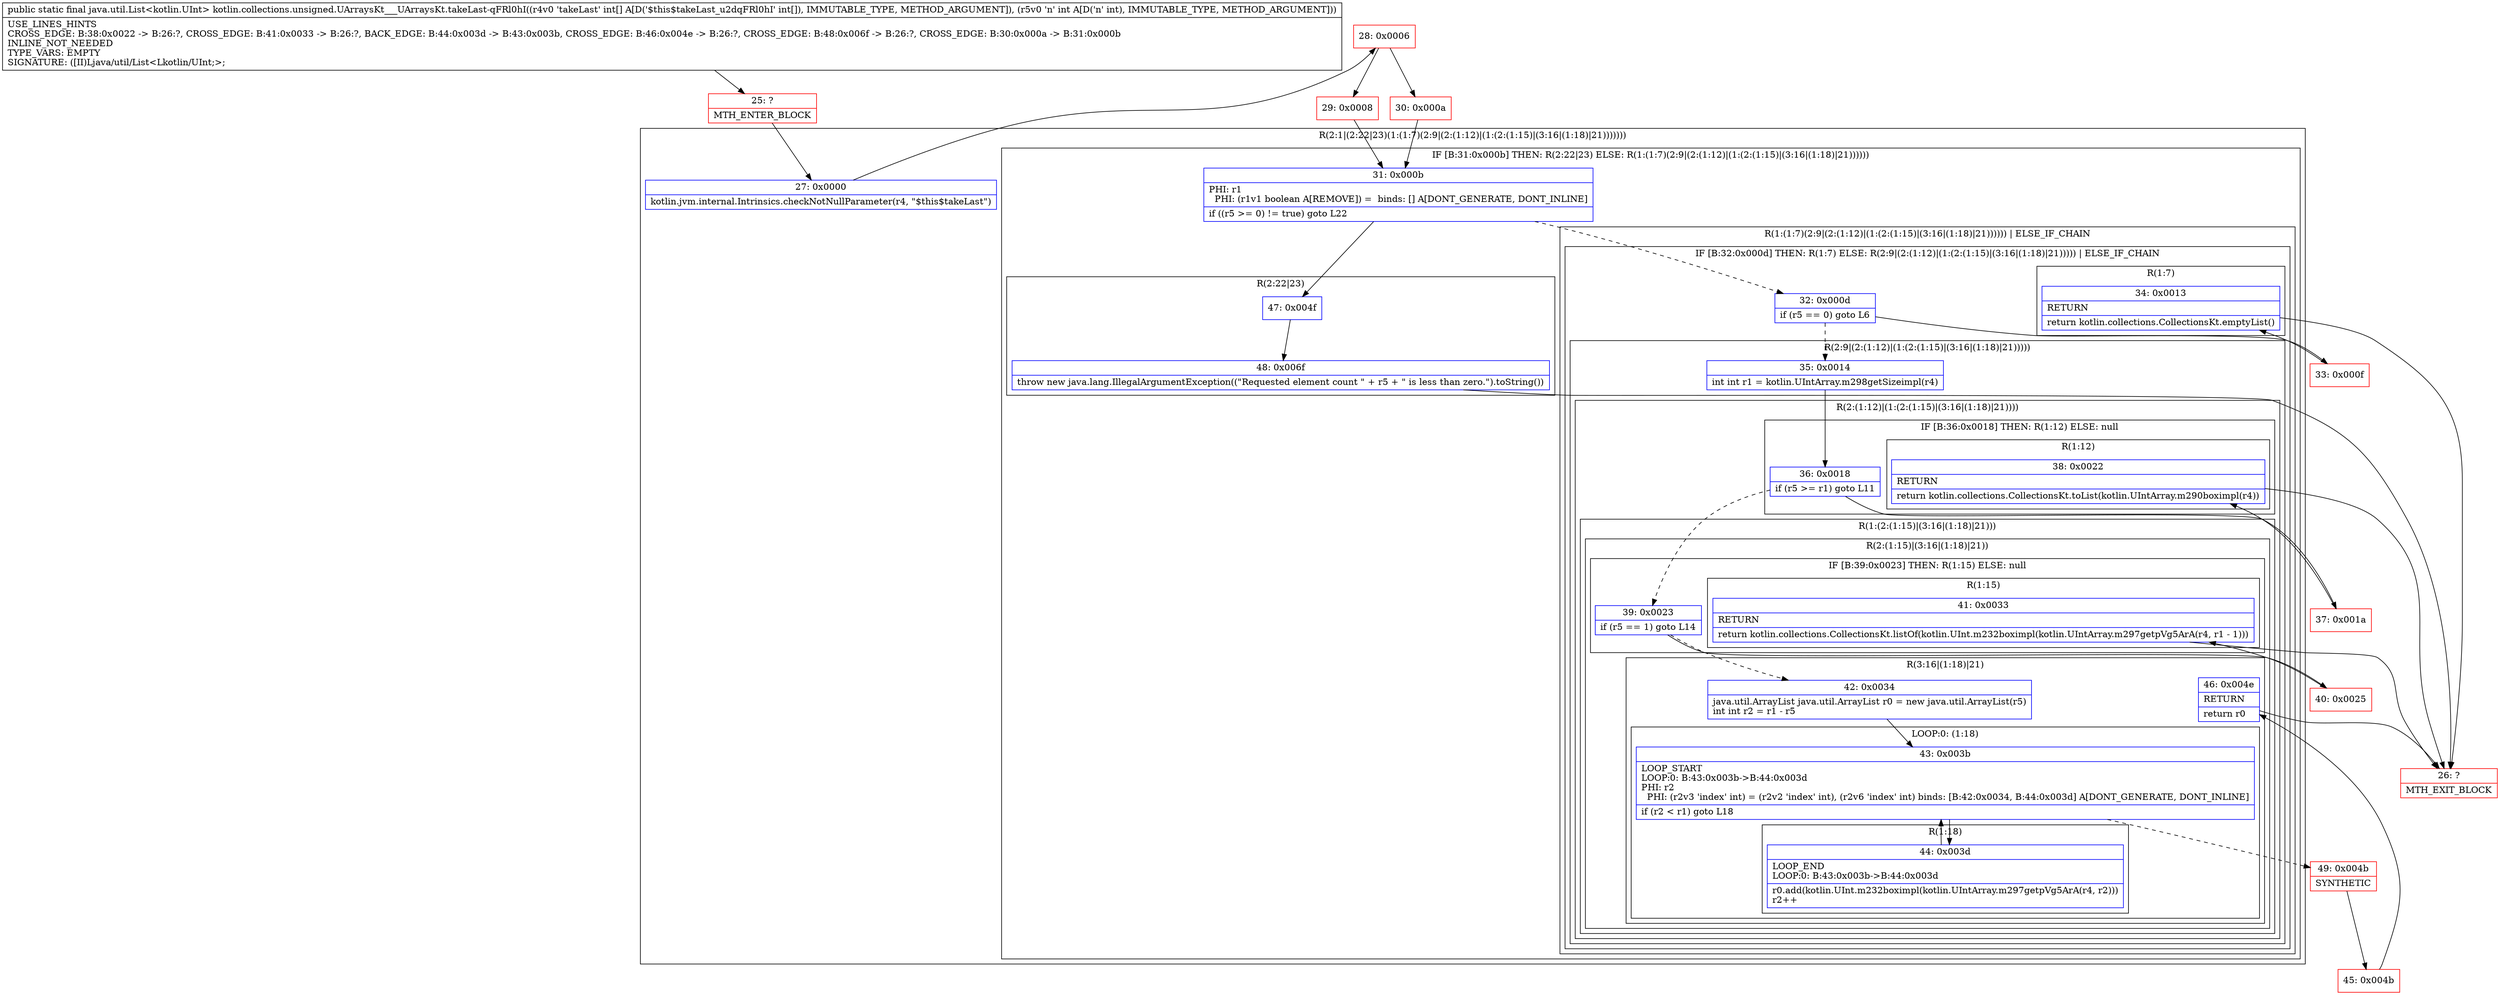 digraph "CFG forkotlin.collections.unsigned.UArraysKt___UArraysKt.takeLast\-qFRl0hI([II)Ljava\/util\/List;" {
subgraph cluster_Region_2082110723 {
label = "R(2:1|(2:22|23)(1:(1:7)(2:9|(2:(1:12)|(1:(2:(1:15)|(3:16|(1:18)|21)))))))";
node [shape=record,color=blue];
Node_27 [shape=record,label="{27\:\ 0x0000|kotlin.jvm.internal.Intrinsics.checkNotNullParameter(r4, \"$this$takeLast\")\l}"];
subgraph cluster_IfRegion_1607593976 {
label = "IF [B:31:0x000b] THEN: R(2:22|23) ELSE: R(1:(1:7)(2:9|(2:(1:12)|(1:(2:(1:15)|(3:16|(1:18)|21))))))";
node [shape=record,color=blue];
Node_31 [shape=record,label="{31\:\ 0x000b|PHI: r1 \l  PHI: (r1v1 boolean A[REMOVE]) =  binds: [] A[DONT_GENERATE, DONT_INLINE]\l|if ((r5 \>= 0) != true) goto L22\l}"];
subgraph cluster_Region_580110449 {
label = "R(2:22|23)";
node [shape=record,color=blue];
Node_47 [shape=record,label="{47\:\ 0x004f}"];
Node_48 [shape=record,label="{48\:\ 0x006f|throw new java.lang.IllegalArgumentException((\"Requested element count \" + r5 + \" is less than zero.\").toString())\l}"];
}
subgraph cluster_Region_1945121833 {
label = "R(1:(1:7)(2:9|(2:(1:12)|(1:(2:(1:15)|(3:16|(1:18)|21)))))) | ELSE_IF_CHAIN\l";
node [shape=record,color=blue];
subgraph cluster_IfRegion_1546497329 {
label = "IF [B:32:0x000d] THEN: R(1:7) ELSE: R(2:9|(2:(1:12)|(1:(2:(1:15)|(3:16|(1:18)|21))))) | ELSE_IF_CHAIN\l";
node [shape=record,color=blue];
Node_32 [shape=record,label="{32\:\ 0x000d|if (r5 == 0) goto L6\l}"];
subgraph cluster_Region_206776163 {
label = "R(1:7)";
node [shape=record,color=blue];
Node_34 [shape=record,label="{34\:\ 0x0013|RETURN\l|return kotlin.collections.CollectionsKt.emptyList()\l}"];
}
subgraph cluster_Region_6294542 {
label = "R(2:9|(2:(1:12)|(1:(2:(1:15)|(3:16|(1:18)|21)))))";
node [shape=record,color=blue];
Node_35 [shape=record,label="{35\:\ 0x0014|int int r1 = kotlin.UIntArray.m298getSizeimpl(r4)\l}"];
subgraph cluster_Region_809477848 {
label = "R(2:(1:12)|(1:(2:(1:15)|(3:16|(1:18)|21))))";
node [shape=record,color=blue];
subgraph cluster_IfRegion_796441140 {
label = "IF [B:36:0x0018] THEN: R(1:12) ELSE: null";
node [shape=record,color=blue];
Node_36 [shape=record,label="{36\:\ 0x0018|if (r5 \>= r1) goto L11\l}"];
subgraph cluster_Region_1117556106 {
label = "R(1:12)";
node [shape=record,color=blue];
Node_38 [shape=record,label="{38\:\ 0x0022|RETURN\l|return kotlin.collections.CollectionsKt.toList(kotlin.UIntArray.m290boximpl(r4))\l}"];
}
}
subgraph cluster_Region_1944712397 {
label = "R(1:(2:(1:15)|(3:16|(1:18)|21)))";
node [shape=record,color=blue];
subgraph cluster_Region_1721023980 {
label = "R(2:(1:15)|(3:16|(1:18)|21))";
node [shape=record,color=blue];
subgraph cluster_IfRegion_726716032 {
label = "IF [B:39:0x0023] THEN: R(1:15) ELSE: null";
node [shape=record,color=blue];
Node_39 [shape=record,label="{39\:\ 0x0023|if (r5 == 1) goto L14\l}"];
subgraph cluster_Region_933048783 {
label = "R(1:15)";
node [shape=record,color=blue];
Node_41 [shape=record,label="{41\:\ 0x0033|RETURN\l|return kotlin.collections.CollectionsKt.listOf(kotlin.UInt.m232boximpl(kotlin.UIntArray.m297getpVg5ArA(r4, r1 \- 1)))\l}"];
}
}
subgraph cluster_Region_956416776 {
label = "R(3:16|(1:18)|21)";
node [shape=record,color=blue];
Node_42 [shape=record,label="{42\:\ 0x0034|java.util.ArrayList java.util.ArrayList r0 = new java.util.ArrayList(r5)\lint int r2 = r1 \- r5\l}"];
subgraph cluster_LoopRegion_956414042 {
label = "LOOP:0: (1:18)";
node [shape=record,color=blue];
Node_43 [shape=record,label="{43\:\ 0x003b|LOOP_START\lLOOP:0: B:43:0x003b\-\>B:44:0x003d\lPHI: r2 \l  PHI: (r2v3 'index' int) = (r2v2 'index' int), (r2v6 'index' int) binds: [B:42:0x0034, B:44:0x003d] A[DONT_GENERATE, DONT_INLINE]\l|if (r2 \< r1) goto L18\l}"];
subgraph cluster_Region_1396837460 {
label = "R(1:18)";
node [shape=record,color=blue];
Node_44 [shape=record,label="{44\:\ 0x003d|LOOP_END\lLOOP:0: B:43:0x003b\-\>B:44:0x003d\l|r0.add(kotlin.UInt.m232boximpl(kotlin.UIntArray.m297getpVg5ArA(r4, r2)))\lr2++\l}"];
}
}
Node_46 [shape=record,label="{46\:\ 0x004e|RETURN\l|return r0\l}"];
}
}
}
}
}
}
}
}
}
Node_25 [shape=record,color=red,label="{25\:\ ?|MTH_ENTER_BLOCK\l}"];
Node_28 [shape=record,color=red,label="{28\:\ 0x0006}"];
Node_29 [shape=record,color=red,label="{29\:\ 0x0008}"];
Node_33 [shape=record,color=red,label="{33\:\ 0x000f}"];
Node_26 [shape=record,color=red,label="{26\:\ ?|MTH_EXIT_BLOCK\l}"];
Node_37 [shape=record,color=red,label="{37\:\ 0x001a}"];
Node_40 [shape=record,color=red,label="{40\:\ 0x0025}"];
Node_49 [shape=record,color=red,label="{49\:\ 0x004b|SYNTHETIC\l}"];
Node_45 [shape=record,color=red,label="{45\:\ 0x004b}"];
Node_30 [shape=record,color=red,label="{30\:\ 0x000a}"];
MethodNode[shape=record,label="{public static final java.util.List\<kotlin.UInt\> kotlin.collections.unsigned.UArraysKt___UArraysKt.takeLast\-qFRl0hI((r4v0 'takeLast' int[] A[D('$this$takeLast_u2dqFRl0hI' int[]), IMMUTABLE_TYPE, METHOD_ARGUMENT]), (r5v0 'n' int A[D('n' int), IMMUTABLE_TYPE, METHOD_ARGUMENT]))  | USE_LINES_HINTS\lCROSS_EDGE: B:38:0x0022 \-\> B:26:?, CROSS_EDGE: B:41:0x0033 \-\> B:26:?, BACK_EDGE: B:44:0x003d \-\> B:43:0x003b, CROSS_EDGE: B:46:0x004e \-\> B:26:?, CROSS_EDGE: B:48:0x006f \-\> B:26:?, CROSS_EDGE: B:30:0x000a \-\> B:31:0x000b\lINLINE_NOT_NEEDED\lTYPE_VARS: EMPTY\lSIGNATURE: ([II)Ljava\/util\/List\<Lkotlin\/UInt;\>;\l}"];
MethodNode -> Node_25;Node_27 -> Node_28;
Node_31 -> Node_32[style=dashed];
Node_31 -> Node_47;
Node_47 -> Node_48;
Node_48 -> Node_26;
Node_32 -> Node_33;
Node_32 -> Node_35[style=dashed];
Node_34 -> Node_26;
Node_35 -> Node_36;
Node_36 -> Node_37;
Node_36 -> Node_39[style=dashed];
Node_38 -> Node_26;
Node_39 -> Node_40;
Node_39 -> Node_42[style=dashed];
Node_41 -> Node_26;
Node_42 -> Node_43;
Node_43 -> Node_44;
Node_43 -> Node_49[style=dashed];
Node_44 -> Node_43;
Node_46 -> Node_26;
Node_25 -> Node_27;
Node_28 -> Node_29;
Node_28 -> Node_30;
Node_29 -> Node_31;
Node_33 -> Node_34;
Node_37 -> Node_38;
Node_40 -> Node_41;
Node_49 -> Node_45;
Node_45 -> Node_46;
Node_30 -> Node_31;
}


